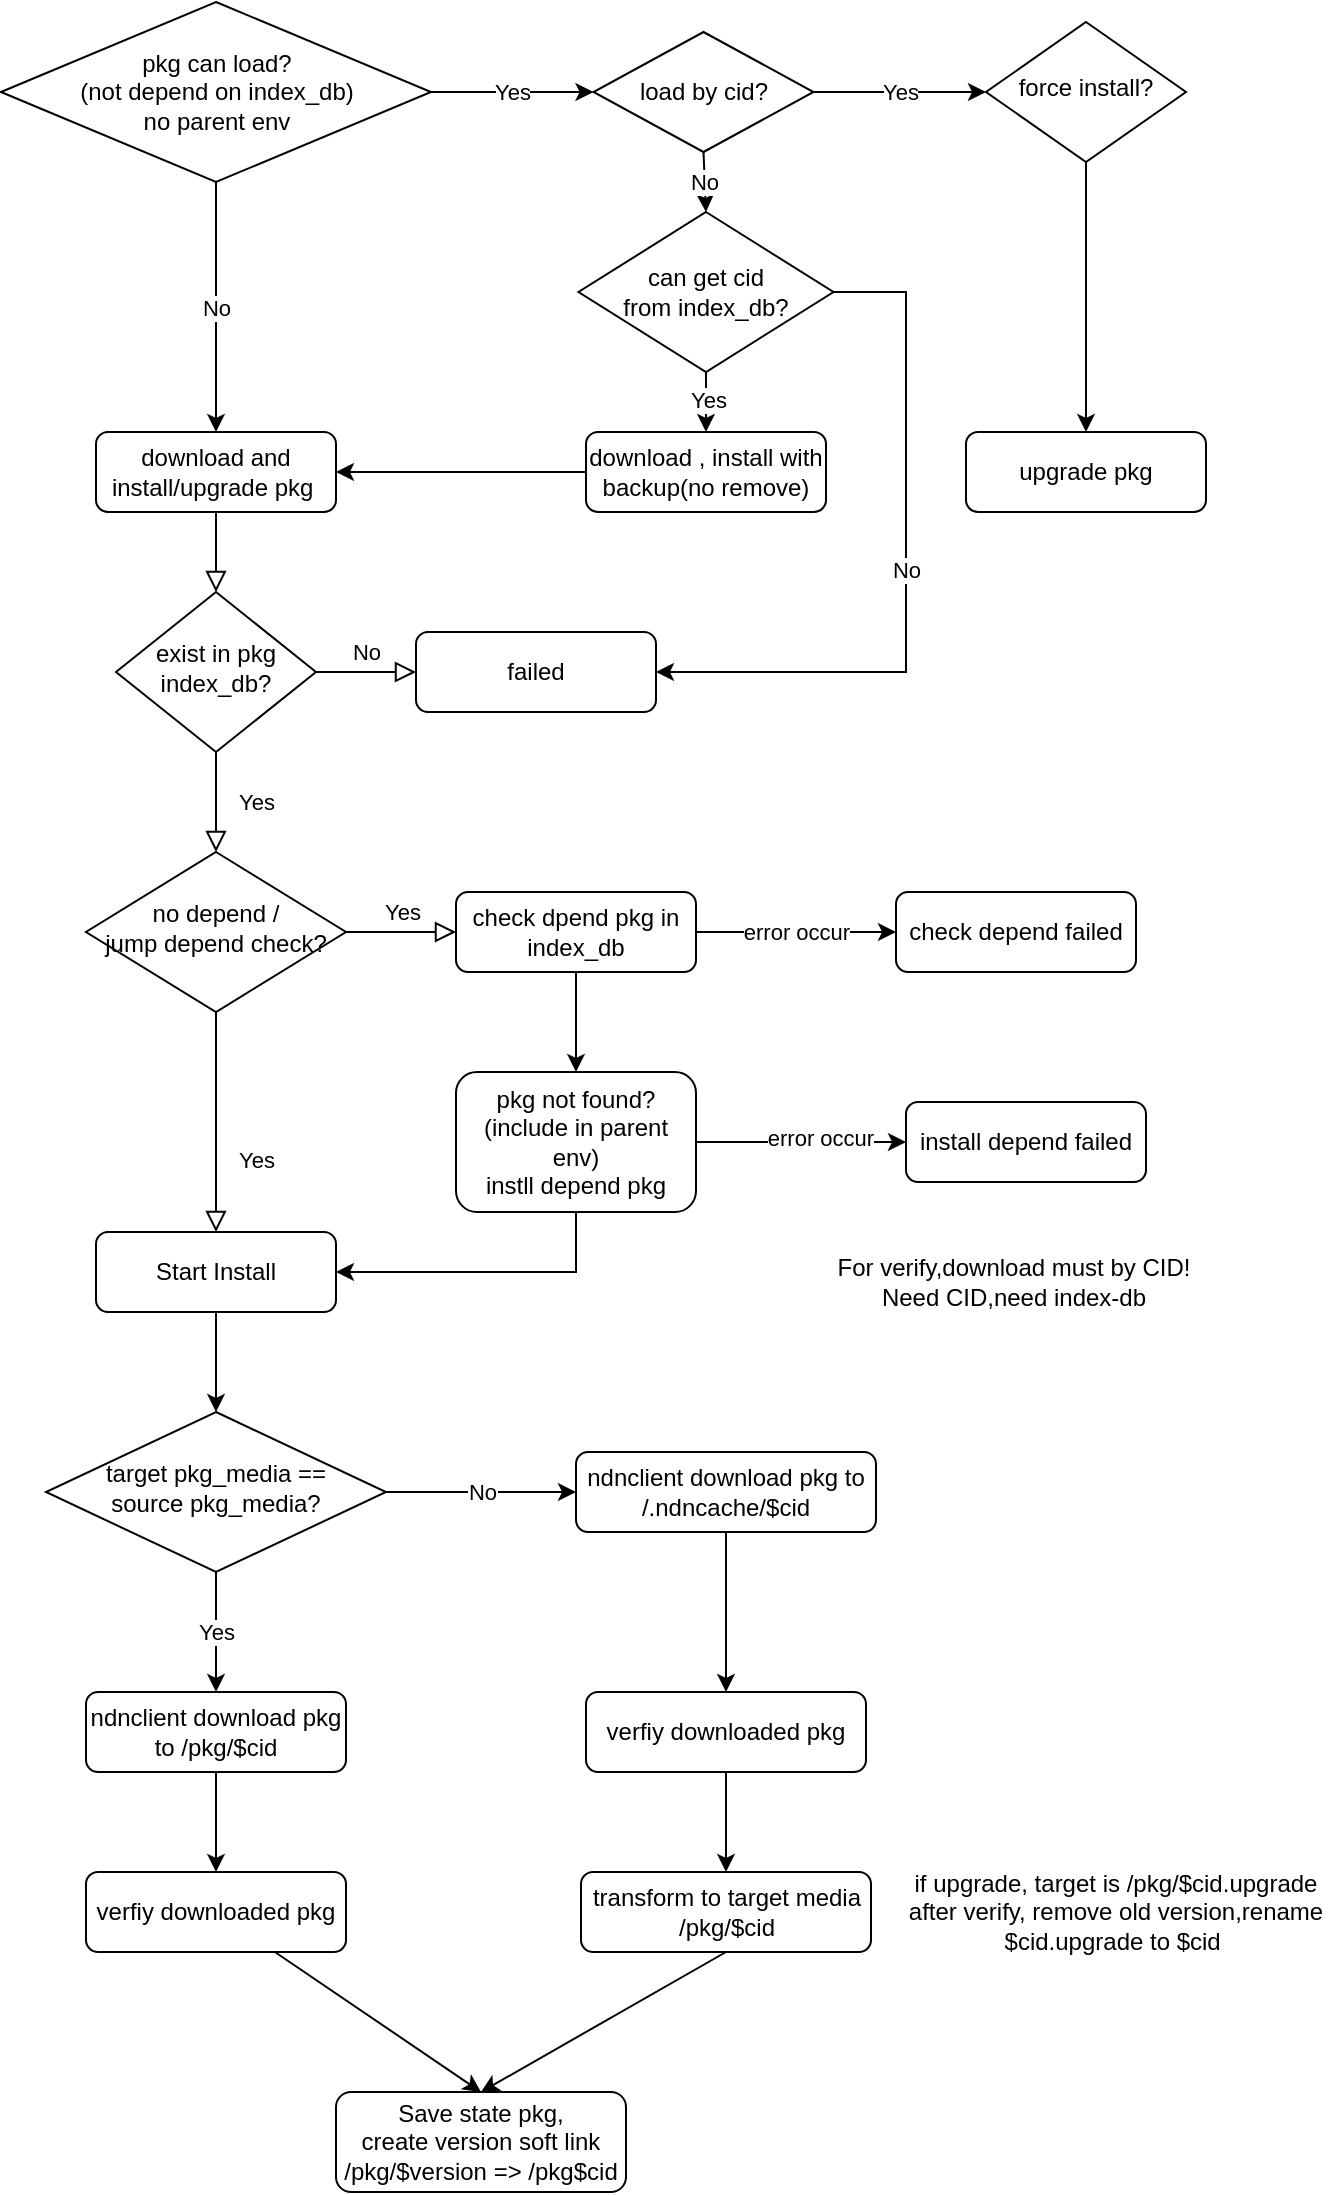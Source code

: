 <mxfile version="21.6.8" type="device" pages="2">
  <diagram id="C5RBs43oDa-KdzZeNtuy" name="Page-1">
    <mxGraphModel dx="848" dy="810" grid="1" gridSize="10" guides="1" tooltips="1" connect="1" arrows="1" fold="1" page="1" pageScale="1" pageWidth="827" pageHeight="1169" math="0" shadow="0">
      <root>
        <mxCell id="WIyWlLk6GJQsqaUBKTNV-0" />
        <mxCell id="WIyWlLk6GJQsqaUBKTNV-1" parent="WIyWlLk6GJQsqaUBKTNV-0" />
        <mxCell id="WIyWlLk6GJQsqaUBKTNV-2" value="" style="rounded=0;html=1;jettySize=auto;orthogonalLoop=1;fontSize=11;endArrow=block;endFill=0;endSize=8;strokeWidth=1;shadow=0;labelBackgroundColor=none;edgeStyle=orthogonalEdgeStyle;" parent="WIyWlLk6GJQsqaUBKTNV-1" source="WIyWlLk6GJQsqaUBKTNV-3" target="WIyWlLk6GJQsqaUBKTNV-6" edge="1">
          <mxGeometry relative="1" as="geometry" />
        </mxCell>
        <mxCell id="WIyWlLk6GJQsqaUBKTNV-3" value="download and&lt;br&gt;install/upgrade pkg&amp;nbsp;" style="rounded=1;whiteSpace=wrap;html=1;fontSize=12;glass=0;strokeWidth=1;shadow=0;" parent="WIyWlLk6GJQsqaUBKTNV-1" vertex="1">
          <mxGeometry x="195" y="260" width="120" height="40" as="geometry" />
        </mxCell>
        <mxCell id="WIyWlLk6GJQsqaUBKTNV-4" value="Yes" style="rounded=0;html=1;jettySize=auto;orthogonalLoop=1;fontSize=11;endArrow=block;endFill=0;endSize=8;strokeWidth=1;shadow=0;labelBackgroundColor=none;edgeStyle=orthogonalEdgeStyle;" parent="WIyWlLk6GJQsqaUBKTNV-1" source="WIyWlLk6GJQsqaUBKTNV-6" target="WIyWlLk6GJQsqaUBKTNV-10" edge="1">
          <mxGeometry y="20" relative="1" as="geometry">
            <mxPoint as="offset" />
          </mxGeometry>
        </mxCell>
        <mxCell id="WIyWlLk6GJQsqaUBKTNV-5" value="No" style="edgeStyle=orthogonalEdgeStyle;rounded=0;html=1;jettySize=auto;orthogonalLoop=1;fontSize=11;endArrow=block;endFill=0;endSize=8;strokeWidth=1;shadow=0;labelBackgroundColor=none;" parent="WIyWlLk6GJQsqaUBKTNV-1" source="WIyWlLk6GJQsqaUBKTNV-6" target="WIyWlLk6GJQsqaUBKTNV-7" edge="1">
          <mxGeometry y="10" relative="1" as="geometry">
            <mxPoint as="offset" />
          </mxGeometry>
        </mxCell>
        <mxCell id="WIyWlLk6GJQsqaUBKTNV-6" value="exist in pkg index_db?" style="rhombus;whiteSpace=wrap;html=1;shadow=0;fontFamily=Helvetica;fontSize=12;align=center;strokeWidth=1;spacing=6;spacingTop=-4;" parent="WIyWlLk6GJQsqaUBKTNV-1" vertex="1">
          <mxGeometry x="205" y="340" width="100" height="80" as="geometry" />
        </mxCell>
        <mxCell id="WIyWlLk6GJQsqaUBKTNV-7" value="failed" style="rounded=1;whiteSpace=wrap;html=1;fontSize=12;glass=0;strokeWidth=1;shadow=0;" parent="WIyWlLk6GJQsqaUBKTNV-1" vertex="1">
          <mxGeometry x="355" y="360" width="120" height="40" as="geometry" />
        </mxCell>
        <mxCell id="WIyWlLk6GJQsqaUBKTNV-8" value="Yes" style="rounded=0;html=1;jettySize=auto;orthogonalLoop=1;fontSize=11;endArrow=block;endFill=0;endSize=8;strokeWidth=1;shadow=0;labelBackgroundColor=none;edgeStyle=orthogonalEdgeStyle;" parent="WIyWlLk6GJQsqaUBKTNV-1" source="WIyWlLk6GJQsqaUBKTNV-10" target="WIyWlLk6GJQsqaUBKTNV-11" edge="1">
          <mxGeometry x="0.333" y="20" relative="1" as="geometry">
            <mxPoint as="offset" />
          </mxGeometry>
        </mxCell>
        <mxCell id="WIyWlLk6GJQsqaUBKTNV-9" value="Yes" style="edgeStyle=orthogonalEdgeStyle;rounded=0;html=1;jettySize=auto;orthogonalLoop=1;fontSize=11;endArrow=block;endFill=0;endSize=8;strokeWidth=1;shadow=0;labelBackgroundColor=none;" parent="WIyWlLk6GJQsqaUBKTNV-1" source="WIyWlLk6GJQsqaUBKTNV-10" target="WIyWlLk6GJQsqaUBKTNV-12" edge="1">
          <mxGeometry y="10" relative="1" as="geometry">
            <mxPoint as="offset" />
          </mxGeometry>
        </mxCell>
        <mxCell id="WIyWlLk6GJQsqaUBKTNV-10" value="no depend /&lt;br&gt;jump depend check?" style="rhombus;whiteSpace=wrap;html=1;shadow=0;fontFamily=Helvetica;fontSize=12;align=center;strokeWidth=1;spacing=6;spacingTop=-4;" parent="WIyWlLk6GJQsqaUBKTNV-1" vertex="1">
          <mxGeometry x="190" y="470" width="130" height="80" as="geometry" />
        </mxCell>
        <mxCell id="WIyWlLk6GJQsqaUBKTNV-11" value="Start Install&lt;br&gt;" style="rounded=1;whiteSpace=wrap;html=1;fontSize=12;glass=0;strokeWidth=1;shadow=0;" parent="WIyWlLk6GJQsqaUBKTNV-1" vertex="1">
          <mxGeometry x="195" y="660" width="120" height="40" as="geometry" />
        </mxCell>
        <mxCell id="WIyWlLk6GJQsqaUBKTNV-12" value="check dpend pkg in index_db" style="rounded=1;whiteSpace=wrap;html=1;fontSize=12;glass=0;strokeWidth=1;shadow=0;" parent="WIyWlLk6GJQsqaUBKTNV-1" vertex="1">
          <mxGeometry x="375" y="490" width="120" height="40" as="geometry" />
        </mxCell>
        <mxCell id="wHlDFXOGKIaXFOMDR_Es-0" value="pkg not found?(include in parent env)&lt;br&gt;instll depend pkg" style="rounded=1;whiteSpace=wrap;html=1;fontSize=12;glass=0;strokeWidth=1;shadow=0;" vertex="1" parent="WIyWlLk6GJQsqaUBKTNV-1">
          <mxGeometry x="375" y="580" width="120" height="70" as="geometry" />
        </mxCell>
        <mxCell id="wHlDFXOGKIaXFOMDR_Es-1" value="check depend failed" style="rounded=1;whiteSpace=wrap;html=1;fontSize=12;glass=0;strokeWidth=1;shadow=0;" vertex="1" parent="WIyWlLk6GJQsqaUBKTNV-1">
          <mxGeometry x="595" y="490" width="120" height="40" as="geometry" />
        </mxCell>
        <mxCell id="wHlDFXOGKIaXFOMDR_Es-2" value="error occur" style="endArrow=classic;html=1;rounded=0;exitX=1;exitY=0.5;exitDx=0;exitDy=0;entryX=0;entryY=0.5;entryDx=0;entryDy=0;" edge="1" parent="WIyWlLk6GJQsqaUBKTNV-1" source="WIyWlLk6GJQsqaUBKTNV-12" target="wHlDFXOGKIaXFOMDR_Es-1">
          <mxGeometry width="50" height="50" relative="1" as="geometry">
            <mxPoint x="535" y="510" as="sourcePoint" />
            <mxPoint x="585" y="460" as="targetPoint" />
          </mxGeometry>
        </mxCell>
        <mxCell id="lUqpj-z38_llIR96-J4U-0" value="" style="endArrow=classic;html=1;rounded=0;exitX=0.5;exitY=1;exitDx=0;exitDy=0;entryX=0.5;entryY=0;entryDx=0;entryDy=0;" edge="1" parent="WIyWlLk6GJQsqaUBKTNV-1" source="WIyWlLk6GJQsqaUBKTNV-12" target="wHlDFXOGKIaXFOMDR_Es-0">
          <mxGeometry width="50" height="50" relative="1" as="geometry">
            <mxPoint x="555" y="700" as="sourcePoint" />
            <mxPoint x="605" y="650" as="targetPoint" />
          </mxGeometry>
        </mxCell>
        <mxCell id="lUqpj-z38_llIR96-J4U-1" value="install depend failed" style="rounded=1;whiteSpace=wrap;html=1;fontSize=12;glass=0;strokeWidth=1;shadow=0;" vertex="1" parent="WIyWlLk6GJQsqaUBKTNV-1">
          <mxGeometry x="600" y="595" width="120" height="40" as="geometry" />
        </mxCell>
        <mxCell id="lUqpj-z38_llIR96-J4U-2" value="" style="endArrow=classic;html=1;rounded=0;exitX=1;exitY=0.5;exitDx=0;exitDy=0;entryX=0;entryY=0.5;entryDx=0;entryDy=0;" edge="1" parent="WIyWlLk6GJQsqaUBKTNV-1" source="wHlDFXOGKIaXFOMDR_Es-0" target="lUqpj-z38_llIR96-J4U-1">
          <mxGeometry width="50" height="50" relative="1" as="geometry">
            <mxPoint x="515" y="700" as="sourcePoint" />
            <mxPoint x="565" y="650" as="targetPoint" />
          </mxGeometry>
        </mxCell>
        <mxCell id="lUqpj-z38_llIR96-J4U-4" value="error occur" style="edgeLabel;html=1;align=center;verticalAlign=middle;resizable=0;points=[];" vertex="1" connectable="0" parent="lUqpj-z38_llIR96-J4U-2">
          <mxGeometry x="0.175" y="2" relative="1" as="geometry">
            <mxPoint as="offset" />
          </mxGeometry>
        </mxCell>
        <mxCell id="lUqpj-z38_llIR96-J4U-3" value="" style="endArrow=classic;html=1;rounded=0;exitX=0.5;exitY=1;exitDx=0;exitDy=0;entryX=1;entryY=0.5;entryDx=0;entryDy=0;" edge="1" parent="WIyWlLk6GJQsqaUBKTNV-1" source="wHlDFXOGKIaXFOMDR_Es-0" target="WIyWlLk6GJQsqaUBKTNV-11">
          <mxGeometry width="50" height="50" relative="1" as="geometry">
            <mxPoint x="425" y="730" as="sourcePoint" />
            <mxPoint x="475" y="680" as="targetPoint" />
            <Array as="points">
              <mxPoint x="435" y="680" />
            </Array>
          </mxGeometry>
        </mxCell>
        <mxCell id="lUqpj-z38_llIR96-J4U-5" value="target pkg_media ==&lt;br&gt;source pkg_media?" style="rhombus;whiteSpace=wrap;html=1;shadow=0;fontFamily=Helvetica;fontSize=12;align=center;strokeWidth=1;spacing=6;spacingTop=-4;" vertex="1" parent="WIyWlLk6GJQsqaUBKTNV-1">
          <mxGeometry x="170" y="750" width="170" height="80" as="geometry" />
        </mxCell>
        <mxCell id="lUqpj-z38_llIR96-J4U-7" value="ndnclient download pkg to /pkg/$cid" style="rounded=1;whiteSpace=wrap;html=1;fontSize=12;glass=0;strokeWidth=1;shadow=0;" vertex="1" parent="WIyWlLk6GJQsqaUBKTNV-1">
          <mxGeometry x="190" y="890" width="130" height="40" as="geometry" />
        </mxCell>
        <mxCell id="lUqpj-z38_llIR96-J4U-8" value="ndnclient download pkg to /.ndncache/$cid" style="rounded=1;whiteSpace=wrap;html=1;fontSize=12;glass=0;strokeWidth=1;shadow=0;" vertex="1" parent="WIyWlLk6GJQsqaUBKTNV-1">
          <mxGeometry x="435" y="770" width="150" height="40" as="geometry" />
        </mxCell>
        <mxCell id="lUqpj-z38_llIR96-J4U-9" value="" style="endArrow=classic;html=1;rounded=0;exitX=0.5;exitY=1;exitDx=0;exitDy=0;entryX=0.5;entryY=0;entryDx=0;entryDy=0;" edge="1" parent="WIyWlLk6GJQsqaUBKTNV-1" source="WIyWlLk6GJQsqaUBKTNV-11" target="lUqpj-z38_llIR96-J4U-5">
          <mxGeometry width="50" height="50" relative="1" as="geometry">
            <mxPoint x="315" y="750" as="sourcePoint" />
            <mxPoint x="365" y="700" as="targetPoint" />
          </mxGeometry>
        </mxCell>
        <mxCell id="lUqpj-z38_llIR96-J4U-10" value="verfiy downloaded pkg" style="rounded=1;whiteSpace=wrap;html=1;fontSize=12;glass=0;strokeWidth=1;shadow=0;" vertex="1" parent="WIyWlLk6GJQsqaUBKTNV-1">
          <mxGeometry x="440" y="890" width="140" height="40" as="geometry" />
        </mxCell>
        <mxCell id="lUqpj-z38_llIR96-J4U-11" value="" style="endArrow=classic;html=1;rounded=0;exitX=0.5;exitY=1;exitDx=0;exitDy=0;entryX=0.5;entryY=0;entryDx=0;entryDy=0;" edge="1" parent="WIyWlLk6GJQsqaUBKTNV-1" source="lUqpj-z38_llIR96-J4U-8" target="lUqpj-z38_llIR96-J4U-10">
          <mxGeometry width="50" height="50" relative="1" as="geometry">
            <mxPoint x="555" y="880" as="sourcePoint" />
            <mxPoint x="605" y="830" as="targetPoint" />
          </mxGeometry>
        </mxCell>
        <mxCell id="lUqpj-z38_llIR96-J4U-12" value="transform to target media&lt;br&gt;/pkg/$cid" style="rounded=1;whiteSpace=wrap;html=1;fontSize=12;glass=0;strokeWidth=1;shadow=0;" vertex="1" parent="WIyWlLk6GJQsqaUBKTNV-1">
          <mxGeometry x="437.5" y="980" width="145" height="40" as="geometry" />
        </mxCell>
        <mxCell id="lUqpj-z38_llIR96-J4U-13" value="Yes" style="endArrow=classic;html=1;rounded=0;exitX=0.5;exitY=1;exitDx=0;exitDy=0;entryX=0.5;entryY=0;entryDx=0;entryDy=0;" edge="1" parent="WIyWlLk6GJQsqaUBKTNV-1" source="lUqpj-z38_llIR96-J4U-5" target="lUqpj-z38_llIR96-J4U-7">
          <mxGeometry width="50" height="50" relative="1" as="geometry">
            <mxPoint x="325" y="910" as="sourcePoint" />
            <mxPoint x="375" y="860" as="targetPoint" />
          </mxGeometry>
        </mxCell>
        <mxCell id="lUqpj-z38_llIR96-J4U-14" value="verfiy downloaded pkg" style="rounded=1;whiteSpace=wrap;html=1;fontSize=12;glass=0;strokeWidth=1;shadow=0;" vertex="1" parent="WIyWlLk6GJQsqaUBKTNV-1">
          <mxGeometry x="190" y="980" width="130" height="40" as="geometry" />
        </mxCell>
        <mxCell id="lUqpj-z38_llIR96-J4U-15" value="" style="endArrow=classic;html=1;rounded=0;exitX=0.5;exitY=1;exitDx=0;exitDy=0;entryX=0.5;entryY=0;entryDx=0;entryDy=0;" edge="1" parent="WIyWlLk6GJQsqaUBKTNV-1" source="lUqpj-z38_llIR96-J4U-7" target="lUqpj-z38_llIR96-J4U-14">
          <mxGeometry width="50" height="50" relative="1" as="geometry">
            <mxPoint x="225" y="1090" as="sourcePoint" />
            <mxPoint x="275" y="1040" as="targetPoint" />
          </mxGeometry>
        </mxCell>
        <mxCell id="lUqpj-z38_llIR96-J4U-16" value="" style="endArrow=classic;html=1;rounded=0;exitX=0.5;exitY=1;exitDx=0;exitDy=0;entryX=0.5;entryY=0;entryDx=0;entryDy=0;" edge="1" parent="WIyWlLk6GJQsqaUBKTNV-1" source="lUqpj-z38_llIR96-J4U-10" target="lUqpj-z38_llIR96-J4U-12">
          <mxGeometry width="50" height="50" relative="1" as="geometry">
            <mxPoint x="605" y="980" as="sourcePoint" />
            <mxPoint x="655" y="930" as="targetPoint" />
          </mxGeometry>
        </mxCell>
        <mxCell id="lUqpj-z38_llIR96-J4U-17" value="Save state pkg,&lt;br&gt;create version soft link&lt;br&gt;/pkg/$version =&amp;gt; /pkg$cid" style="rounded=1;whiteSpace=wrap;html=1;" vertex="1" parent="WIyWlLk6GJQsqaUBKTNV-1">
          <mxGeometry x="315" y="1090" width="145" height="50" as="geometry" />
        </mxCell>
        <mxCell id="lUqpj-z38_llIR96-J4U-18" value="" style="endArrow=classic;html=1;rounded=0;entryX=0.5;entryY=0;entryDx=0;entryDy=0;" edge="1" parent="WIyWlLk6GJQsqaUBKTNV-1" source="lUqpj-z38_llIR96-J4U-14" target="lUqpj-z38_llIR96-J4U-17">
          <mxGeometry width="50" height="50" relative="1" as="geometry">
            <mxPoint x="210" y="1120" as="sourcePoint" />
            <mxPoint x="260" y="1070" as="targetPoint" />
          </mxGeometry>
        </mxCell>
        <mxCell id="lUqpj-z38_llIR96-J4U-19" value="" style="endArrow=classic;html=1;rounded=0;exitX=0.5;exitY=1;exitDx=0;exitDy=0;entryX=0.5;entryY=0;entryDx=0;entryDy=0;" edge="1" parent="WIyWlLk6GJQsqaUBKTNV-1" source="lUqpj-z38_llIR96-J4U-12" target="lUqpj-z38_llIR96-J4U-17">
          <mxGeometry width="50" height="50" relative="1" as="geometry">
            <mxPoint x="560" y="1120" as="sourcePoint" />
            <mxPoint x="610" y="1070" as="targetPoint" />
          </mxGeometry>
        </mxCell>
        <mxCell id="lUqpj-z38_llIR96-J4U-20" value="pkg can load?&lt;br&gt;(not depend on index_db)&lt;br&gt;no parent env" style="rhombus;whiteSpace=wrap;html=1;" vertex="1" parent="WIyWlLk6GJQsqaUBKTNV-1">
          <mxGeometry x="147.5" y="45" width="215" height="90" as="geometry" />
        </mxCell>
        <mxCell id="lUqpj-z38_llIR96-J4U-21" value="load by cid?" style="rhombus;whiteSpace=wrap;html=1;" vertex="1" parent="WIyWlLk6GJQsqaUBKTNV-1">
          <mxGeometry x="443.75" y="60" width="110" height="60" as="geometry" />
        </mxCell>
        <mxCell id="lUqpj-z38_llIR96-J4U-22" value="force install?" style="rhombus;whiteSpace=wrap;html=1;shadow=0;fontFamily=Helvetica;fontSize=12;align=center;strokeWidth=1;spacing=6;spacingTop=-4;" vertex="1" parent="WIyWlLk6GJQsqaUBKTNV-1">
          <mxGeometry x="640" y="55" width="100" height="70" as="geometry" />
        </mxCell>
        <mxCell id="lUqpj-z38_llIR96-J4U-23" value="upgrade pkg" style="rounded=1;whiteSpace=wrap;html=1;" vertex="1" parent="WIyWlLk6GJQsqaUBKTNV-1">
          <mxGeometry x="630" y="260" width="120" height="40" as="geometry" />
        </mxCell>
        <mxCell id="lUqpj-z38_llIR96-J4U-24" value="can get cid &lt;br&gt;from index_db?" style="rhombus;whiteSpace=wrap;html=1;" vertex="1" parent="WIyWlLk6GJQsqaUBKTNV-1">
          <mxGeometry x="436.25" y="150" width="127.5" height="80" as="geometry" />
        </mxCell>
        <mxCell id="lUqpj-z38_llIR96-J4U-26" value="For verify,download must by CID!&lt;br&gt;Need CID,need index-db" style="text;html=1;strokeColor=none;fillColor=none;align=center;verticalAlign=middle;whiteSpace=wrap;rounded=0;" vertex="1" parent="WIyWlLk6GJQsqaUBKTNV-1">
          <mxGeometry x="553.75" y="670" width="200" height="30" as="geometry" />
        </mxCell>
        <mxCell id="lUqpj-z38_llIR96-J4U-27" value="No" style="endArrow=classic;html=1;rounded=0;exitX=0.5;exitY=1;exitDx=0;exitDy=0;entryX=0.5;entryY=0;entryDx=0;entryDy=0;" edge="1" parent="WIyWlLk6GJQsqaUBKTNV-1" source="lUqpj-z38_llIR96-J4U-20" target="WIyWlLk6GJQsqaUBKTNV-3">
          <mxGeometry width="50" height="50" relative="1" as="geometry">
            <mxPoint x="190" y="210" as="sourcePoint" />
            <mxPoint x="240" y="160" as="targetPoint" />
          </mxGeometry>
        </mxCell>
        <mxCell id="lUqpj-z38_llIR96-J4U-28" value="Yes" style="endArrow=classic;html=1;rounded=0;exitX=1;exitY=0.5;exitDx=0;exitDy=0;entryX=0;entryY=0.5;entryDx=0;entryDy=0;" edge="1" parent="WIyWlLk6GJQsqaUBKTNV-1" source="lUqpj-z38_llIR96-J4U-20" target="lUqpj-z38_llIR96-J4U-21">
          <mxGeometry width="50" height="50" relative="1" as="geometry">
            <mxPoint x="340" y="200" as="sourcePoint" />
            <mxPoint x="390" y="150" as="targetPoint" />
          </mxGeometry>
        </mxCell>
        <mxCell id="lUqpj-z38_llIR96-J4U-29" value="Yes" style="endArrow=classic;html=1;rounded=0;exitX=1;exitY=0.5;exitDx=0;exitDy=0;entryX=0;entryY=0.5;entryDx=0;entryDy=0;" edge="1" parent="WIyWlLk6GJQsqaUBKTNV-1" source="lUqpj-z38_llIR96-J4U-21" target="lUqpj-z38_llIR96-J4U-22">
          <mxGeometry width="50" height="50" relative="1" as="geometry">
            <mxPoint x="580" y="90" as="sourcePoint" />
            <mxPoint x="630" y="40" as="targetPoint" />
          </mxGeometry>
        </mxCell>
        <mxCell id="lUqpj-z38_llIR96-J4U-30" value="" style="endArrow=classic;html=1;rounded=0;exitX=0.5;exitY=1;exitDx=0;exitDy=0;entryX=0.5;entryY=0;entryDx=0;entryDy=0;" edge="1" parent="WIyWlLk6GJQsqaUBKTNV-1" source="lUqpj-z38_llIR96-J4U-22" target="lUqpj-z38_llIR96-J4U-23">
          <mxGeometry width="50" height="50" relative="1" as="geometry">
            <mxPoint x="640" y="360" as="sourcePoint" />
            <mxPoint x="690" y="310" as="targetPoint" />
          </mxGeometry>
        </mxCell>
        <mxCell id="lUqpj-z38_llIR96-J4U-31" value="No" style="endArrow=classic;html=1;rounded=0;exitX=1;exitY=0.5;exitDx=0;exitDy=0;entryX=0;entryY=0.5;entryDx=0;entryDy=0;" edge="1" parent="WIyWlLk6GJQsqaUBKTNV-1" source="lUqpj-z38_llIR96-J4U-5" target="lUqpj-z38_llIR96-J4U-8">
          <mxGeometry width="50" height="50" relative="1" as="geometry">
            <mxPoint x="370" y="790" as="sourcePoint" />
            <mxPoint x="420" y="740" as="targetPoint" />
          </mxGeometry>
        </mxCell>
        <mxCell id="lUqpj-z38_llIR96-J4U-32" value="No" style="endArrow=classic;html=1;rounded=0;exitX=0.5;exitY=1;exitDx=0;exitDy=0;entryX=0.5;entryY=0;entryDx=0;entryDy=0;" edge="1" parent="WIyWlLk6GJQsqaUBKTNV-1" source="lUqpj-z38_llIR96-J4U-21" target="lUqpj-z38_llIR96-J4U-24">
          <mxGeometry width="50" height="50" relative="1" as="geometry">
            <mxPoint x="570" y="180" as="sourcePoint" />
            <mxPoint x="620" y="130" as="targetPoint" />
          </mxGeometry>
        </mxCell>
        <mxCell id="lUqpj-z38_llIR96-J4U-33" value="download , install with backup(no remove)" style="rounded=1;whiteSpace=wrap;html=1;" vertex="1" parent="WIyWlLk6GJQsqaUBKTNV-1">
          <mxGeometry x="440" y="260" width="120" height="40" as="geometry" />
        </mxCell>
        <mxCell id="lUqpj-z38_llIR96-J4U-34" value="" style="endArrow=classic;html=1;rounded=0;exitX=0.5;exitY=1;exitDx=0;exitDy=0;entryX=0.5;entryY=0;entryDx=0;entryDy=0;" edge="1" parent="WIyWlLk6GJQsqaUBKTNV-1" source="lUqpj-z38_llIR96-J4U-24" target="lUqpj-z38_llIR96-J4U-33">
          <mxGeometry width="50" height="50" relative="1" as="geometry">
            <mxPoint x="590" y="330" as="sourcePoint" />
            <mxPoint x="640" y="280" as="targetPoint" />
          </mxGeometry>
        </mxCell>
        <mxCell id="lUqpj-z38_llIR96-J4U-35" value="Yes" style="edgeLabel;html=1;align=center;verticalAlign=middle;resizable=0;points=[];" vertex="1" connectable="0" parent="lUqpj-z38_llIR96-J4U-34">
          <mxGeometry x="-0.061" y="1" relative="1" as="geometry">
            <mxPoint as="offset" />
          </mxGeometry>
        </mxCell>
        <mxCell id="lUqpj-z38_llIR96-J4U-36" value="" style="endArrow=classic;html=1;rounded=0;exitX=0;exitY=0.5;exitDx=0;exitDy=0;entryX=1;entryY=0.5;entryDx=0;entryDy=0;" edge="1" parent="WIyWlLk6GJQsqaUBKTNV-1" source="lUqpj-z38_llIR96-J4U-33" target="WIyWlLk6GJQsqaUBKTNV-3">
          <mxGeometry width="50" height="50" relative="1" as="geometry">
            <mxPoint x="290" y="380" as="sourcePoint" />
            <mxPoint x="340" y="330" as="targetPoint" />
          </mxGeometry>
        </mxCell>
        <mxCell id="lUqpj-z38_llIR96-J4U-37" value="No" style="endArrow=classic;html=1;rounded=0;exitX=1;exitY=0.5;exitDx=0;exitDy=0;entryX=1;entryY=0.5;entryDx=0;entryDy=0;" edge="1" parent="WIyWlLk6GJQsqaUBKTNV-1" source="lUqpj-z38_llIR96-J4U-24" target="WIyWlLk6GJQsqaUBKTNV-7">
          <mxGeometry width="50" height="50" relative="1" as="geometry">
            <mxPoint x="570" y="370" as="sourcePoint" />
            <mxPoint x="620" y="320" as="targetPoint" />
            <Array as="points">
              <mxPoint x="600" y="190" />
              <mxPoint x="600" y="310" />
              <mxPoint x="600" y="380" />
            </Array>
          </mxGeometry>
        </mxCell>
        <mxCell id="lUqpj-z38_llIR96-J4U-38" value="if upgrade, target is /pkg/$cid.upgrade&lt;br&gt;after verify, remove old version,rename $cid.upgrade to $cid&amp;nbsp;" style="text;html=1;strokeColor=none;fillColor=none;align=center;verticalAlign=middle;whiteSpace=wrap;rounded=0;" vertex="1" parent="WIyWlLk6GJQsqaUBKTNV-1">
          <mxGeometry x="600" y="957.5" width="210" height="85" as="geometry" />
        </mxCell>
      </root>
    </mxGraphModel>
  </diagram>
  <diagram id="TOYXUel0h6b4Yd0VOcvu" name="Page-2">
    <mxGraphModel dx="848" dy="810" grid="1" gridSize="10" guides="1" tooltips="1" connect="1" arrows="1" fold="1" page="1" pageScale="1" pageWidth="850" pageHeight="1100" math="0" shadow="0">
      <root>
        <mxCell id="0" />
        <mxCell id="1" parent="0" />
        <mxCell id="yIAdUxezwQbCnBzwHmIZ-1" value="parse pkg_name" style="rounded=1;whiteSpace=wrap;html=1;fontSize=12;glass=0;strokeWidth=1;shadow=0;" vertex="1" parent="1">
          <mxGeometry x="180" y="150" width="120" height="40" as="geometry" />
        </mxCell>
        <mxCell id="4NanrWthPztIr26KfMBc-6" value="" style="edgeStyle=orthogonalEdgeStyle;rounded=0;orthogonalLoop=1;jettySize=auto;html=1;" edge="1" parent="1" source="4NanrWthPztIr26KfMBc-1" target="4NanrWthPztIr26KfMBc-5">
          <mxGeometry relative="1" as="geometry" />
        </mxCell>
        <mxCell id="4NanrWthPztIr26KfMBc-1" value="have content_id?" style="rhombus;whiteSpace=wrap;html=1;" vertex="1" parent="1">
          <mxGeometry x="132.5" y="230" width="215" height="90" as="geometry" />
        </mxCell>
        <mxCell id="4NanrWthPztIr26KfMBc-2" value="load(pkg_name)" style="rounded=1;whiteSpace=wrap;html=1;fontSize=12;glass=0;strokeWidth=1;shadow=0;" vertex="1" parent="1">
          <mxGeometry x="180" y="70" width="120" height="40" as="geometry" />
        </mxCell>
        <mxCell id="4NanrWthPztIr26KfMBc-10" value="" style="edgeStyle=orthogonalEdgeStyle;rounded=0;orthogonalLoop=1;jettySize=auto;html=1;" edge="1" parent="1" source="4NanrWthPztIr26KfMBc-5" target="4NanrWthPztIr26KfMBc-9">
          <mxGeometry relative="1" as="geometry" />
        </mxCell>
        <mxCell id="4NanrWthPztIr26KfMBc-5" value="&lt;span style=&quot;color: rgb(240, 240, 240); font-family: Helvetica; font-size: 12px; font-style: normal; font-variant-ligatures: normal; font-variant-caps: normal; font-weight: 400; letter-spacing: normal; orphans: 2; text-align: center; text-indent: 0px; text-transform: none; widows: 2; word-spacing: 0px; -webkit-text-stroke-width: 0px; background-color: rgb(27, 29, 30); text-decoration-thickness: initial; text-decoration-style: initial; text-decoration-color: initial; float: none; display: inline !important;&quot;&gt;exact version?&lt;/span&gt;" style="rhombus;whiteSpace=wrap;html=1;" vertex="1" parent="1">
          <mxGeometry x="440" y="235" width="135" height="80" as="geometry" />
        </mxCell>
        <mxCell id="4NanrWthPztIr26KfMBc-13" value="" style="edgeStyle=orthogonalEdgeStyle;rounded=0;orthogonalLoop=1;jettySize=auto;html=1;" edge="1" parent="1" source="4NanrWthPztIr26KfMBc-9" target="4NanrWthPztIr26KfMBc-12">
          <mxGeometry relative="1" as="geometry" />
        </mxCell>
        <mxCell id="4NanrWthPztIr26KfMBc-9" value="get version from local which match" style="whiteSpace=wrap;html=1;" vertex="1" parent="1">
          <mxGeometry x="662.5" y="245" width="120" height="60" as="geometry" />
        </mxCell>
        <mxCell id="4NanrWthPztIr26KfMBc-12" value="get exact version" style="whiteSpace=wrap;html=1;" vertex="1" parent="1">
          <mxGeometry x="662.5" y="350" width="120" height="60" as="geometry" />
        </mxCell>
        <mxCell id="4NanrWthPztIr26KfMBc-14" value="" style="endArrow=classic;html=1;rounded=0;exitX=0.5;exitY=1;exitDx=0;exitDy=0;entryX=0.5;entryY=0;entryDx=0;entryDy=0;" edge="1" parent="1" source="4NanrWthPztIr26KfMBc-12" target="4NanrWthPztIr26KfMBc-16">
          <mxGeometry width="50" height="50" relative="1" as="geometry">
            <mxPoint x="720" y="510" as="sourcePoint" />
            <mxPoint x="567.5" y="460" as="targetPoint" />
          </mxGeometry>
        </mxCell>
        <mxCell id="4NanrWthPztIr26KfMBc-15" value="" style="endArrow=classic;html=1;rounded=0;exitX=0.5;exitY=1;exitDx=0;exitDy=0;entryX=0.5;entryY=0;entryDx=0;entryDy=0;" edge="1" parent="1" source="4NanrWthPztIr26KfMBc-5" target="4NanrWthPztIr26KfMBc-16">
          <mxGeometry width="50" height="50" relative="1" as="geometry">
            <mxPoint x="480" y="420" as="sourcePoint" />
            <mxPoint x="567.5" y="460" as="targetPoint" />
          </mxGeometry>
        </mxCell>
        <mxCell id="4NanrWthPztIr26KfMBc-16" value="calc pkg full path with version (might be a soft link)&amp;nbsp;" style="rounded=1;whiteSpace=wrap;html=1;" vertex="1" parent="1">
          <mxGeometry x="427.5" y="470" width="160" height="60" as="geometry" />
        </mxCell>
        <mxCell id="4NanrWthPztIr26KfMBc-17" value="Try Load" style="rounded=1;whiteSpace=wrap;html=1;" vertex="1" parent="1">
          <mxGeometry x="300" y="620" width="152" height="60" as="geometry" />
        </mxCell>
        <mxCell id="4NanrWthPztIr26KfMBc-18" value="" style="endArrow=classic;html=1;rounded=0;exitX=0.5;exitY=1;exitDx=0;exitDy=0;entryX=0.5;entryY=0;entryDx=0;entryDy=0;" edge="1" parent="1" source="4NanrWthPztIr26KfMBc-16" target="4NanrWthPztIr26KfMBc-17">
          <mxGeometry width="50" height="50" relative="1" as="geometry">
            <mxPoint x="320" y="670" as="sourcePoint" />
            <mxPoint x="370" y="620" as="targetPoint" />
          </mxGeometry>
        </mxCell>
        <mxCell id="4NanrWthPztIr26KfMBc-19" value="calc pkg full path with cid&amp;nbsp;" style="rounded=1;whiteSpace=wrap;html=1;" vertex="1" parent="1">
          <mxGeometry x="170" y="390" width="160" height="60" as="geometry" />
        </mxCell>
        <mxCell id="4NanrWthPztIr26KfMBc-20" value="" style="endArrow=classic;html=1;rounded=0;exitX=0.5;exitY=1;exitDx=0;exitDy=0;entryX=0.435;entryY=0.019;entryDx=0;entryDy=0;entryPerimeter=0;" edge="1" parent="1" source="4NanrWthPztIr26KfMBc-1" target="4NanrWthPztIr26KfMBc-19">
          <mxGeometry width="50" height="50" relative="1" as="geometry">
            <mxPoint x="320" y="360" as="sourcePoint" />
            <mxPoint x="370" y="310" as="targetPoint" />
          </mxGeometry>
        </mxCell>
        <mxCell id="4NanrWthPztIr26KfMBc-21" value="" style="endArrow=classic;html=1;rounded=0;exitX=0.5;exitY=1;exitDx=0;exitDy=0;entryX=0.5;entryY=0;entryDx=0;entryDy=0;" edge="1" parent="1" source="4NanrWthPztIr26KfMBc-19" target="4NanrWthPztIr26KfMBc-17">
          <mxGeometry width="50" height="50" relative="1" as="geometry">
            <mxPoint x="250" y="540" as="sourcePoint" />
            <mxPoint x="300" y="490" as="targetPoint" />
          </mxGeometry>
        </mxCell>
        <mxCell id="4NanrWthPztIr26KfMBc-22" value="" style="endArrow=classic;html=1;rounded=0;exitX=0.5;exitY=1;exitDx=0;exitDy=0;entryX=0.5;entryY=0;entryDx=0;entryDy=0;" edge="1" parent="1" source="4NanrWthPztIr26KfMBc-2" target="yIAdUxezwQbCnBzwHmIZ-1">
          <mxGeometry width="50" height="50" relative="1" as="geometry">
            <mxPoint x="360" y="180" as="sourcePoint" />
            <mxPoint x="410" y="130" as="targetPoint" />
          </mxGeometry>
        </mxCell>
        <mxCell id="4NanrWthPztIr26KfMBc-23" value="" style="endArrow=classic;html=1;rounded=0;exitX=0.5;exitY=1;exitDx=0;exitDy=0;entryX=0.5;entryY=0;entryDx=0;entryDy=0;" edge="1" parent="1" source="yIAdUxezwQbCnBzwHmIZ-1" target="4NanrWthPztIr26KfMBc-1">
          <mxGeometry width="50" height="50" relative="1" as="geometry">
            <mxPoint x="310" y="240" as="sourcePoint" />
            <mxPoint x="360" y="190" as="targetPoint" />
          </mxGeometry>
        </mxCell>
        <mxCell id="4NanrWthPztIr26KfMBc-32" value="" style="edgeStyle=orthogonalEdgeStyle;rounded=0;orthogonalLoop=1;jettySize=auto;html=1;" edge="1" parent="1" source="4NanrWthPztIr26KfMBc-24" target="4NanrWthPztIr26KfMBc-31">
          <mxGeometry relative="1" as="geometry" />
        </mxCell>
        <mxCell id="4NanrWthPztIr26KfMBc-39" value="No" style="edgeLabel;html=1;align=center;verticalAlign=middle;resizable=0;points=[];" vertex="1" connectable="0" parent="4NanrWthPztIr26KfMBc-32">
          <mxGeometry x="-0.071" y="-2" relative="1" as="geometry">
            <mxPoint as="offset" />
          </mxGeometry>
        </mxCell>
        <mxCell id="4NanrWthPztIr26KfMBc-33" value="" style="edgeStyle=orthogonalEdgeStyle;rounded=0;orthogonalLoop=1;jettySize=auto;html=1;" edge="1" parent="1" source="4NanrWthPztIr26KfMBc-24" target="4NanrWthPztIr26KfMBc-26">
          <mxGeometry relative="1" as="geometry" />
        </mxCell>
        <mxCell id="4NanrWthPztIr26KfMBc-40" value="Yes" style="edgeLabel;html=1;align=center;verticalAlign=middle;resizable=0;points=[];" vertex="1" connectable="0" parent="4NanrWthPztIr26KfMBc-33">
          <mxGeometry x="-0.287" y="2" relative="1" as="geometry">
            <mxPoint as="offset" />
          </mxGeometry>
        </mxCell>
        <mxCell id="4NanrWthPztIr26KfMBc-24" value="Load Success?" style="rhombus;whiteSpace=wrap;html=1;" vertex="1" parent="1">
          <mxGeometry x="303.5" y="750" width="145" height="80" as="geometry" />
        </mxCell>
        <mxCell id="4NanrWthPztIr26KfMBc-25" value="" style="endArrow=classic;html=1;rounded=0;exitX=0.5;exitY=1;exitDx=0;exitDy=0;entryX=0.5;entryY=0;entryDx=0;entryDy=0;" edge="1" parent="1" source="4NanrWthPztIr26KfMBc-17" target="4NanrWthPztIr26KfMBc-24">
          <mxGeometry width="50" height="50" relative="1" as="geometry">
            <mxPoint x="430" y="740" as="sourcePoint" />
            <mxPoint x="480" y="690" as="targetPoint" />
          </mxGeometry>
        </mxCell>
        <mxCell id="4NanrWthPztIr26KfMBc-26" value="Return" style="rounded=0;whiteSpace=wrap;html=1;" vertex="1" parent="1">
          <mxGeometry x="316" y="890" width="120" height="60" as="geometry" />
        </mxCell>
        <mxCell id="4NanrWthPztIr26KfMBc-35" value="" style="edgeStyle=orthogonalEdgeStyle;rounded=0;orthogonalLoop=1;jettySize=auto;html=1;" edge="1" parent="1" source="4NanrWthPztIr26KfMBc-31" target="4NanrWthPztIr26KfMBc-34">
          <mxGeometry relative="1" as="geometry" />
        </mxCell>
        <mxCell id="4NanrWthPztIr26KfMBc-38" value="Yes" style="edgeLabel;html=1;align=center;verticalAlign=middle;resizable=0;points=[];" vertex="1" connectable="0" parent="4NanrWthPztIr26KfMBc-35">
          <mxGeometry x="-0.149" y="1" relative="1" as="geometry">
            <mxPoint as="offset" />
          </mxGeometry>
        </mxCell>
        <mxCell id="4NanrWthPztIr26KfMBc-37" value="No" style="edgeStyle=orthogonalEdgeStyle;rounded=0;orthogonalLoop=1;jettySize=auto;html=1;" edge="1" parent="1" source="4NanrWthPztIr26KfMBc-31" target="4NanrWthPztIr26KfMBc-36">
          <mxGeometry relative="1" as="geometry" />
        </mxCell>
        <mxCell id="4NanrWthPztIr26KfMBc-31" value="Have Parent Env?" style="rhombus;whiteSpace=wrap;html=1;" vertex="1" parent="1">
          <mxGeometry x="510" y="750" width="145" height="80" as="geometry" />
        </mxCell>
        <mxCell id="4NanrWthPztIr26KfMBc-34" value="Return parent.load" style="rounded=0;whiteSpace=wrap;html=1;" vertex="1" parent="1">
          <mxGeometry x="522.5" y="890" width="120" height="60" as="geometry" />
        </mxCell>
        <mxCell id="4NanrWthPztIr26KfMBc-36" value="failed" style="whiteSpace=wrap;html=1;" vertex="1" parent="1">
          <mxGeometry x="710" y="760" width="120" height="60" as="geometry" />
        </mxCell>
      </root>
    </mxGraphModel>
  </diagram>
</mxfile>
